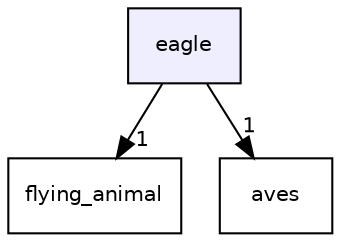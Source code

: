 digraph "eagle" {
  compound=true
  node [ fontsize="10", fontname="Helvetica"];
  edge [ labelfontsize="10", labelfontname="Helvetica"];
  dir_7406f46ebda2aefb8b1d3e20343e0903 [shape=box, label="eagle", style="filled", fillcolor="#eeeeff", pencolor="black", URL="dir_7406f46ebda2aefb8b1d3e20343e0903.html"];
  dir_b1c35ce512719b49e7917450efc9175b [shape=box label="flying_animal" URL="dir_b1c35ce512719b49e7917450efc9175b.html"];
  dir_f8960d0c328634cb81407409d616a6c5 [shape=box label="aves" URL="dir_f8960d0c328634cb81407409d616a6c5.html"];
  dir_7406f46ebda2aefb8b1d3e20343e0903->dir_b1c35ce512719b49e7917450efc9175b [headlabel="1", labeldistance=1.5 headhref="dir_000012_000017.html"];
  dir_7406f46ebda2aefb8b1d3e20343e0903->dir_f8960d0c328634cb81407409d616a6c5 [headlabel="1", labeldistance=1.5 headhref="dir_000012_000003.html"];
}

